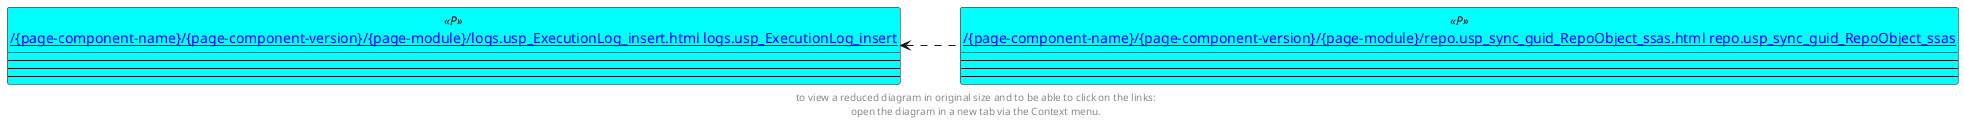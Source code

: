 @startuml
left to right direction
'top to bottom direction
hide circle
'avoide "." issues:
set namespaceSeparator none


skinparam class {
  BackgroundColor White
  BackgroundColor<<FN>> Yellow
  BackgroundColor<<FS>> Yellow
  BackgroundColor<<FT>> LightGray
  BackgroundColor<<IF>> Yellow
  BackgroundColor<<IS>> Yellow
  BackgroundColor<<P>> Aqua
  BackgroundColor<<PC>> Aqua
  BackgroundColor<<SN>> Yellow
  BackgroundColor<<SO>> SlateBlue
  BackgroundColor<<TF>> LightGray
  BackgroundColor<<TR>> Tomato
  BackgroundColor<<U>> White
  BackgroundColor<<V>> WhiteSmoke
  BackgroundColor<<X>> Aqua
}


entity "[[{site-url}/{page-component-name}/{page-component-version}/{page-module}/logs.usp_ExecutionLog_insert.html logs.usp_ExecutionLog_insert]]" as logs.usp_ExecutionLog_insert << P >> {
  --
  --
  --
}

entity "[[{site-url}/{page-component-name}/{page-component-version}/{page-module}/repo.usp_sync_guid_RepoObject_ssas.html repo.usp_sync_guid_RepoObject_ssas]]" as repo.usp_sync_guid_RepoObject_ssas << P >> {
  --
  --
  --
}

logs.usp_ExecutionLog_insert <.. repo.usp_sync_guid_RepoObject_ssas

footer
to view a reduced diagram in original size and to be able to click on the links:
open the diagram in a new tab via the Context menu.
end footer

@enduml

